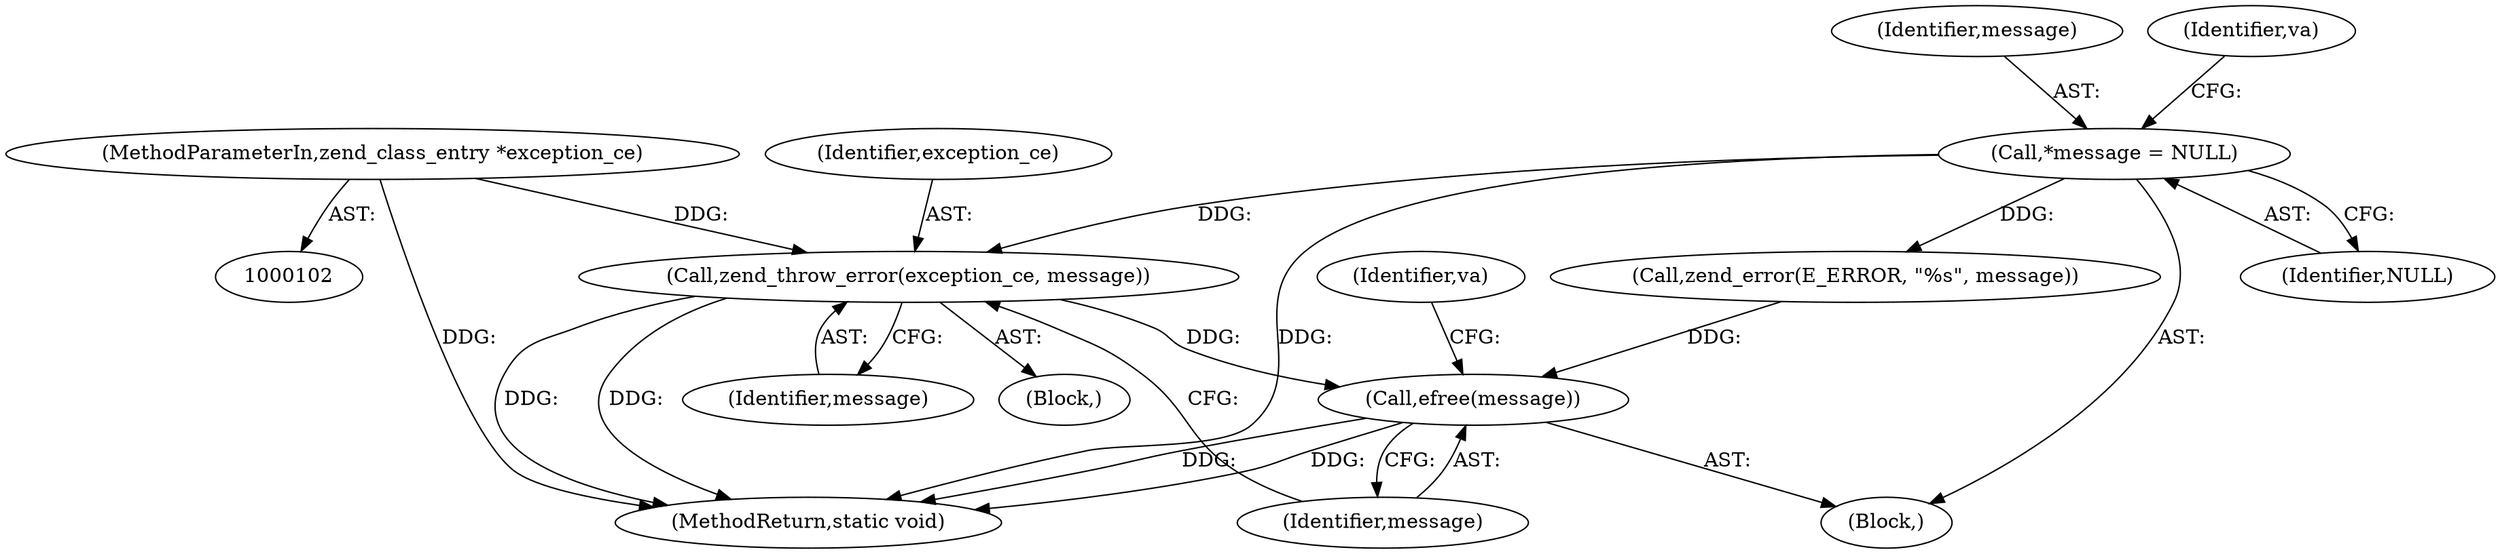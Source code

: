 digraph "0_php-src_b101a6bbd4f2181c360bd38e7683df4a03cba83e@pointer" {
"1000126" [label="(Call,zend_throw_error(exception_ce, message))"];
"1000104" [label="(MethodParameterIn,zend_class_entry *exception_ce)"];
"1000109" [label="(Call,*message = NULL)"];
"1000135" [label="(Call,efree(message))"];
"1000128" [label="(Identifier,message)"];
"1000110" [label="(Identifier,message)"];
"1000131" [label="(Call,zend_error(E_ERROR, \"%s\", message))"];
"1000113" [label="(Identifier,va)"];
"1000104" [label="(MethodParameterIn,zend_class_entry *exception_ce)"];
"1000111" [label="(Identifier,NULL)"];
"1000109" [label="(Call,*message = NULL)"];
"1000135" [label="(Call,efree(message))"];
"1000106" [label="(Block,)"];
"1000125" [label="(Block,)"];
"1000139" [label="(MethodReturn,static void)"];
"1000126" [label="(Call,zend_throw_error(exception_ce, message))"];
"1000127" [label="(Identifier,exception_ce)"];
"1000136" [label="(Identifier,message)"];
"1000138" [label="(Identifier,va)"];
"1000126" -> "1000125"  [label="AST: "];
"1000126" -> "1000128"  [label="CFG: "];
"1000127" -> "1000126"  [label="AST: "];
"1000128" -> "1000126"  [label="AST: "];
"1000136" -> "1000126"  [label="CFG: "];
"1000126" -> "1000139"  [label="DDG: "];
"1000126" -> "1000139"  [label="DDG: "];
"1000104" -> "1000126"  [label="DDG: "];
"1000109" -> "1000126"  [label="DDG: "];
"1000126" -> "1000135"  [label="DDG: "];
"1000104" -> "1000102"  [label="AST: "];
"1000104" -> "1000139"  [label="DDG: "];
"1000109" -> "1000106"  [label="AST: "];
"1000109" -> "1000111"  [label="CFG: "];
"1000110" -> "1000109"  [label="AST: "];
"1000111" -> "1000109"  [label="AST: "];
"1000113" -> "1000109"  [label="CFG: "];
"1000109" -> "1000139"  [label="DDG: "];
"1000109" -> "1000131"  [label="DDG: "];
"1000135" -> "1000106"  [label="AST: "];
"1000135" -> "1000136"  [label="CFG: "];
"1000136" -> "1000135"  [label="AST: "];
"1000138" -> "1000135"  [label="CFG: "];
"1000135" -> "1000139"  [label="DDG: "];
"1000135" -> "1000139"  [label="DDG: "];
"1000131" -> "1000135"  [label="DDG: "];
}

